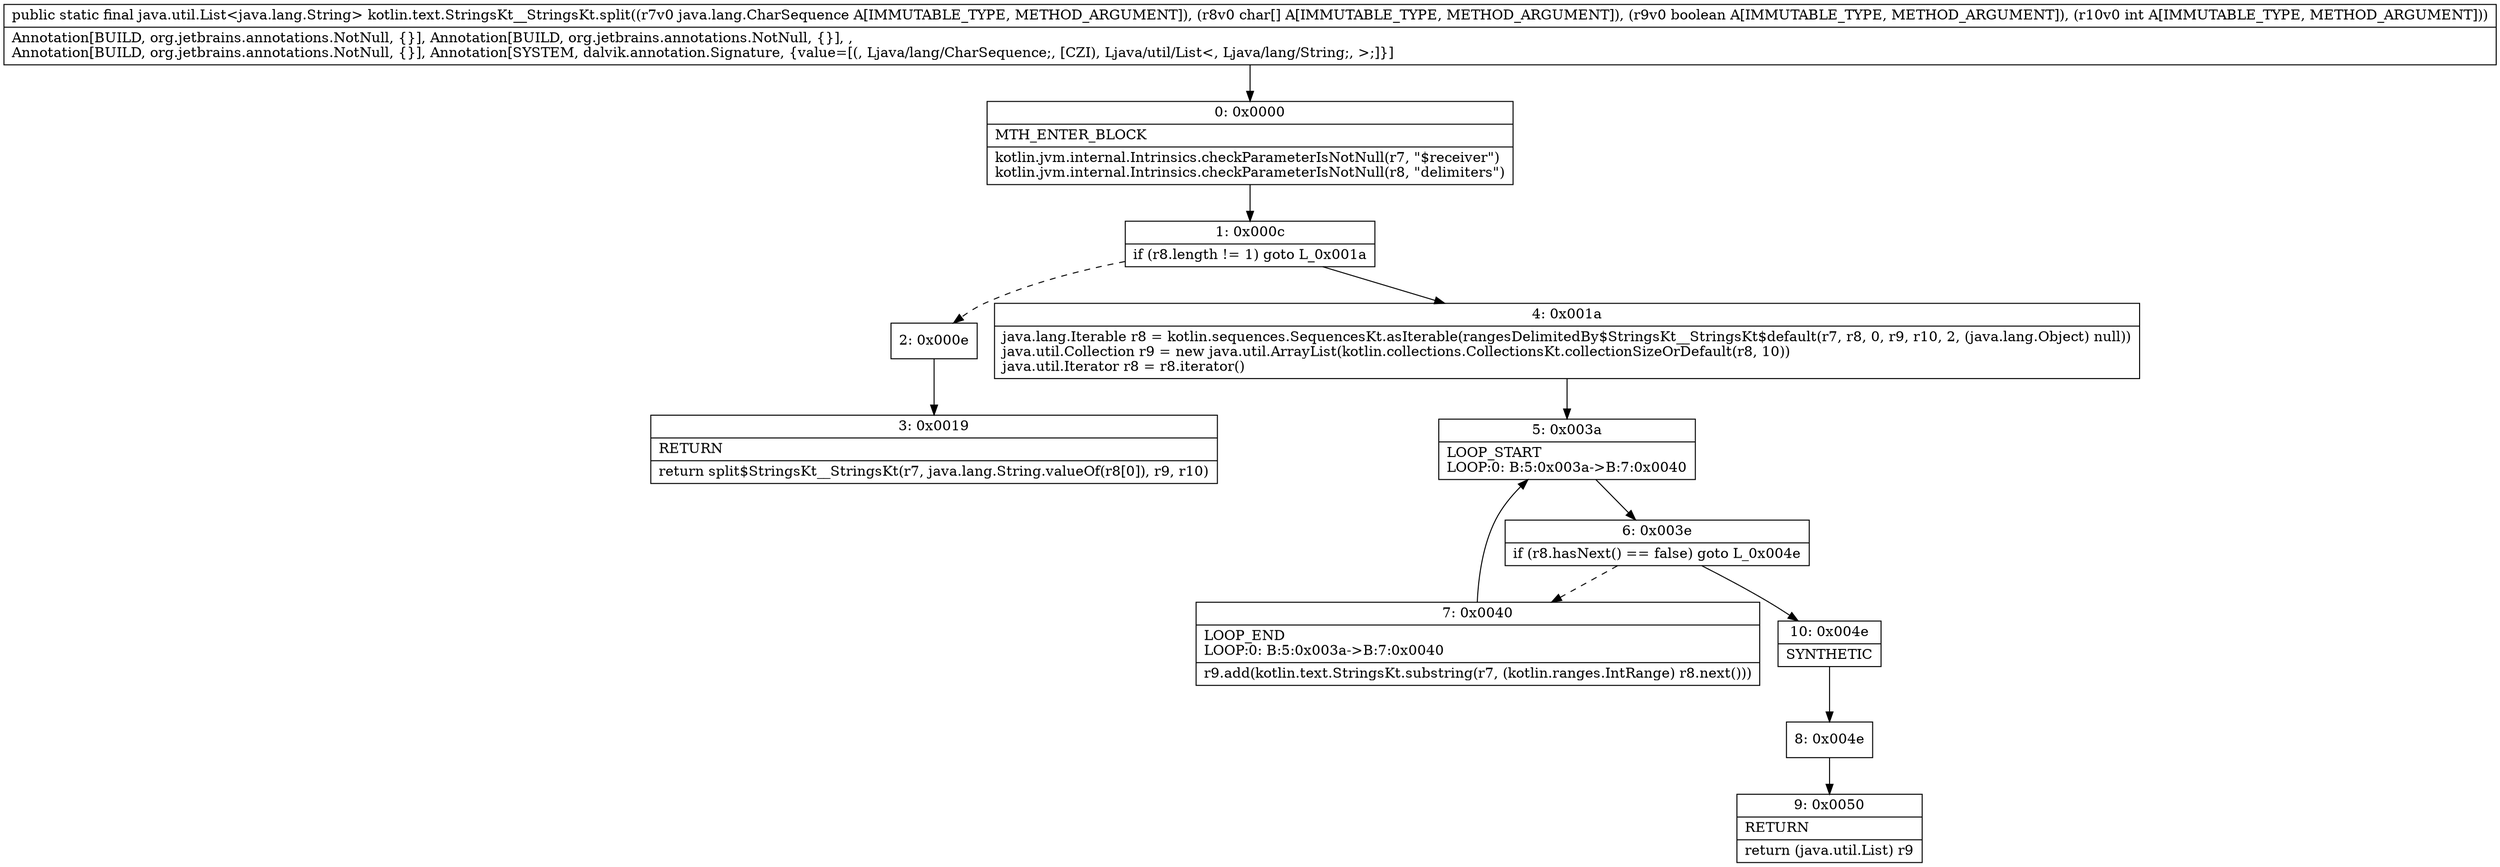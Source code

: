 digraph "CFG forkotlin.text.StringsKt__StringsKt.split(Ljava\/lang\/CharSequence;[CZI)Ljava\/util\/List;" {
Node_0 [shape=record,label="{0\:\ 0x0000|MTH_ENTER_BLOCK\l|kotlin.jvm.internal.Intrinsics.checkParameterIsNotNull(r7, \"$receiver\")\lkotlin.jvm.internal.Intrinsics.checkParameterIsNotNull(r8, \"delimiters\")\l}"];
Node_1 [shape=record,label="{1\:\ 0x000c|if (r8.length != 1) goto L_0x001a\l}"];
Node_2 [shape=record,label="{2\:\ 0x000e}"];
Node_3 [shape=record,label="{3\:\ 0x0019|RETURN\l|return split$StringsKt__StringsKt(r7, java.lang.String.valueOf(r8[0]), r9, r10)\l}"];
Node_4 [shape=record,label="{4\:\ 0x001a|java.lang.Iterable r8 = kotlin.sequences.SequencesKt.asIterable(rangesDelimitedBy$StringsKt__StringsKt$default(r7, r8, 0, r9, r10, 2, (java.lang.Object) null))\ljava.util.Collection r9 = new java.util.ArrayList(kotlin.collections.CollectionsKt.collectionSizeOrDefault(r8, 10))\ljava.util.Iterator r8 = r8.iterator()\l}"];
Node_5 [shape=record,label="{5\:\ 0x003a|LOOP_START\lLOOP:0: B:5:0x003a\-\>B:7:0x0040\l}"];
Node_6 [shape=record,label="{6\:\ 0x003e|if (r8.hasNext() == false) goto L_0x004e\l}"];
Node_7 [shape=record,label="{7\:\ 0x0040|LOOP_END\lLOOP:0: B:5:0x003a\-\>B:7:0x0040\l|r9.add(kotlin.text.StringsKt.substring(r7, (kotlin.ranges.IntRange) r8.next()))\l}"];
Node_8 [shape=record,label="{8\:\ 0x004e}"];
Node_9 [shape=record,label="{9\:\ 0x0050|RETURN\l|return (java.util.List) r9\l}"];
Node_10 [shape=record,label="{10\:\ 0x004e|SYNTHETIC\l}"];
MethodNode[shape=record,label="{public static final java.util.List\<java.lang.String\> kotlin.text.StringsKt__StringsKt.split((r7v0 java.lang.CharSequence A[IMMUTABLE_TYPE, METHOD_ARGUMENT]), (r8v0 char[] A[IMMUTABLE_TYPE, METHOD_ARGUMENT]), (r9v0 boolean A[IMMUTABLE_TYPE, METHOD_ARGUMENT]), (r10v0 int A[IMMUTABLE_TYPE, METHOD_ARGUMENT]))  | Annotation[BUILD, org.jetbrains.annotations.NotNull, \{\}], Annotation[BUILD, org.jetbrains.annotations.NotNull, \{\}], , \lAnnotation[BUILD, org.jetbrains.annotations.NotNull, \{\}], Annotation[SYSTEM, dalvik.annotation.Signature, \{value=[(, Ljava\/lang\/CharSequence;, [CZI), Ljava\/util\/List\<, Ljava\/lang\/String;, \>;]\}]\l}"];
MethodNode -> Node_0;
Node_0 -> Node_1;
Node_1 -> Node_2[style=dashed];
Node_1 -> Node_4;
Node_2 -> Node_3;
Node_4 -> Node_5;
Node_5 -> Node_6;
Node_6 -> Node_7[style=dashed];
Node_6 -> Node_10;
Node_7 -> Node_5;
Node_8 -> Node_9;
Node_10 -> Node_8;
}

